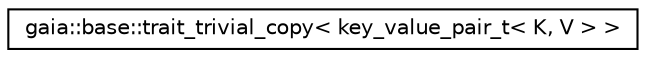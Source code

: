 digraph G
{
  edge [fontname="Helvetica",fontsize="10",labelfontname="Helvetica",labelfontsize="10"];
  node [fontname="Helvetica",fontsize="10",shape=record];
  rankdir=LR;
  Node1 [label="gaia::base::trait_trivial_copy\< key_value_pair_t\< K, V \> \>",height=0.2,width=0.4,color="black", fillcolor="white", style="filled",URL="$db/df2/structgaia_1_1base_1_1trait__trivial__copy_3_01key__value__pair__t_3_01_k_00_01_v_01_4_01_4.html"];
}
